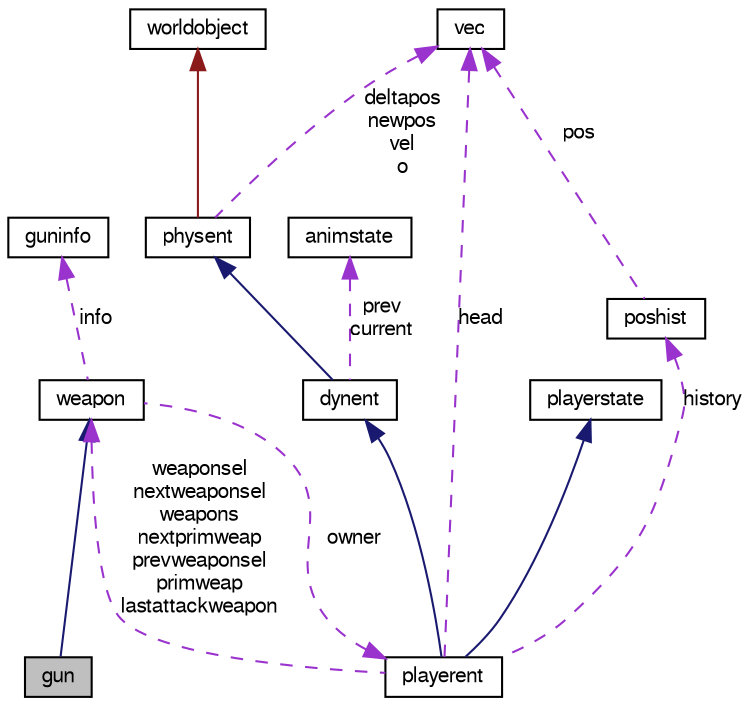 digraph G
{
  edge [fontname="FreeSans",fontsize="10",labelfontname="FreeSans",labelfontsize="10"];
  node [fontname="FreeSans",fontsize="10",shape=record];
  Node1 [label="gun",height=0.2,width=0.4,color="black", fillcolor="grey75", style="filled" fontcolor="black"];
  Node2 -> Node1 [dir=back,color="midnightblue",fontsize="10",style="solid",fontname="FreeSans"];
  Node2 [label="weapon",height=0.2,width=0.4,color="black", fillcolor="white", style="filled",URL="$structweapon.html"];
  Node3 -> Node2 [dir=back,color="darkorchid3",fontsize="10",style="dashed",label="owner",fontname="FreeSans"];
  Node3 [label="playerent",height=0.2,width=0.4,color="black", fillcolor="white", style="filled",URL="$classplayerent.html"];
  Node4 -> Node3 [dir=back,color="midnightblue",fontsize="10",style="solid",fontname="FreeSans"];
  Node4 [label="dynent",height=0.2,width=0.4,color="black", fillcolor="white", style="filled",URL="$classdynent.html"];
  Node5 -> Node4 [dir=back,color="midnightblue",fontsize="10",style="solid",fontname="FreeSans"];
  Node5 [label="physent",height=0.2,width=0.4,color="black", fillcolor="white", style="filled",URL="$classphysent.html"];
  Node6 -> Node5 [dir=back,color="firebrick4",fontsize="10",style="solid",fontname="FreeSans"];
  Node6 [label="worldobject",height=0.2,width=0.4,color="black", fillcolor="white", style="filled",URL="$classworldobject.html"];
  Node7 -> Node5 [dir=back,color="darkorchid3",fontsize="10",style="dashed",label="deltapos\nnewpos\nvel\no",fontname="FreeSans"];
  Node7 [label="vec",height=0.2,width=0.4,color="black", fillcolor="white", style="filled",URL="$structvec.html"];
  Node8 -> Node4 [dir=back,color="darkorchid3",fontsize="10",style="dashed",label="prev\ncurrent",fontname="FreeSans"];
  Node8 [label="animstate",height=0.2,width=0.4,color="black", fillcolor="white", style="filled",URL="$structanimstate.html"];
  Node9 -> Node3 [dir=back,color="midnightblue",fontsize="10",style="solid",fontname="FreeSans"];
  Node9 [label="playerstate",height=0.2,width=0.4,color="black", fillcolor="white", style="filled",URL="$classplayerstate.html"];
  Node10 -> Node3 [dir=back,color="darkorchid3",fontsize="10",style="dashed",label="history",fontname="FreeSans"];
  Node10 [label="poshist",height=0.2,width=0.4,color="black", fillcolor="white", style="filled",URL="$structposhist.html"];
  Node7 -> Node10 [dir=back,color="darkorchid3",fontsize="10",style="dashed",label="pos",fontname="FreeSans"];
  Node2 -> Node3 [dir=back,color="darkorchid3",fontsize="10",style="dashed",label="weaponsel\nnextweaponsel\nweapons\nnextprimweap\nprevweaponsel\nprimweap\nlastattackweapon",fontname="FreeSans"];
  Node7 -> Node3 [dir=back,color="darkorchid3",fontsize="10",style="dashed",label="head",fontname="FreeSans"];
  Node11 -> Node2 [dir=back,color="darkorchid3",fontsize="10",style="dashed",label="info",fontname="FreeSans"];
  Node11 [label="guninfo",height=0.2,width=0.4,color="black", fillcolor="white", style="filled",URL="$structguninfo.html"];
}
